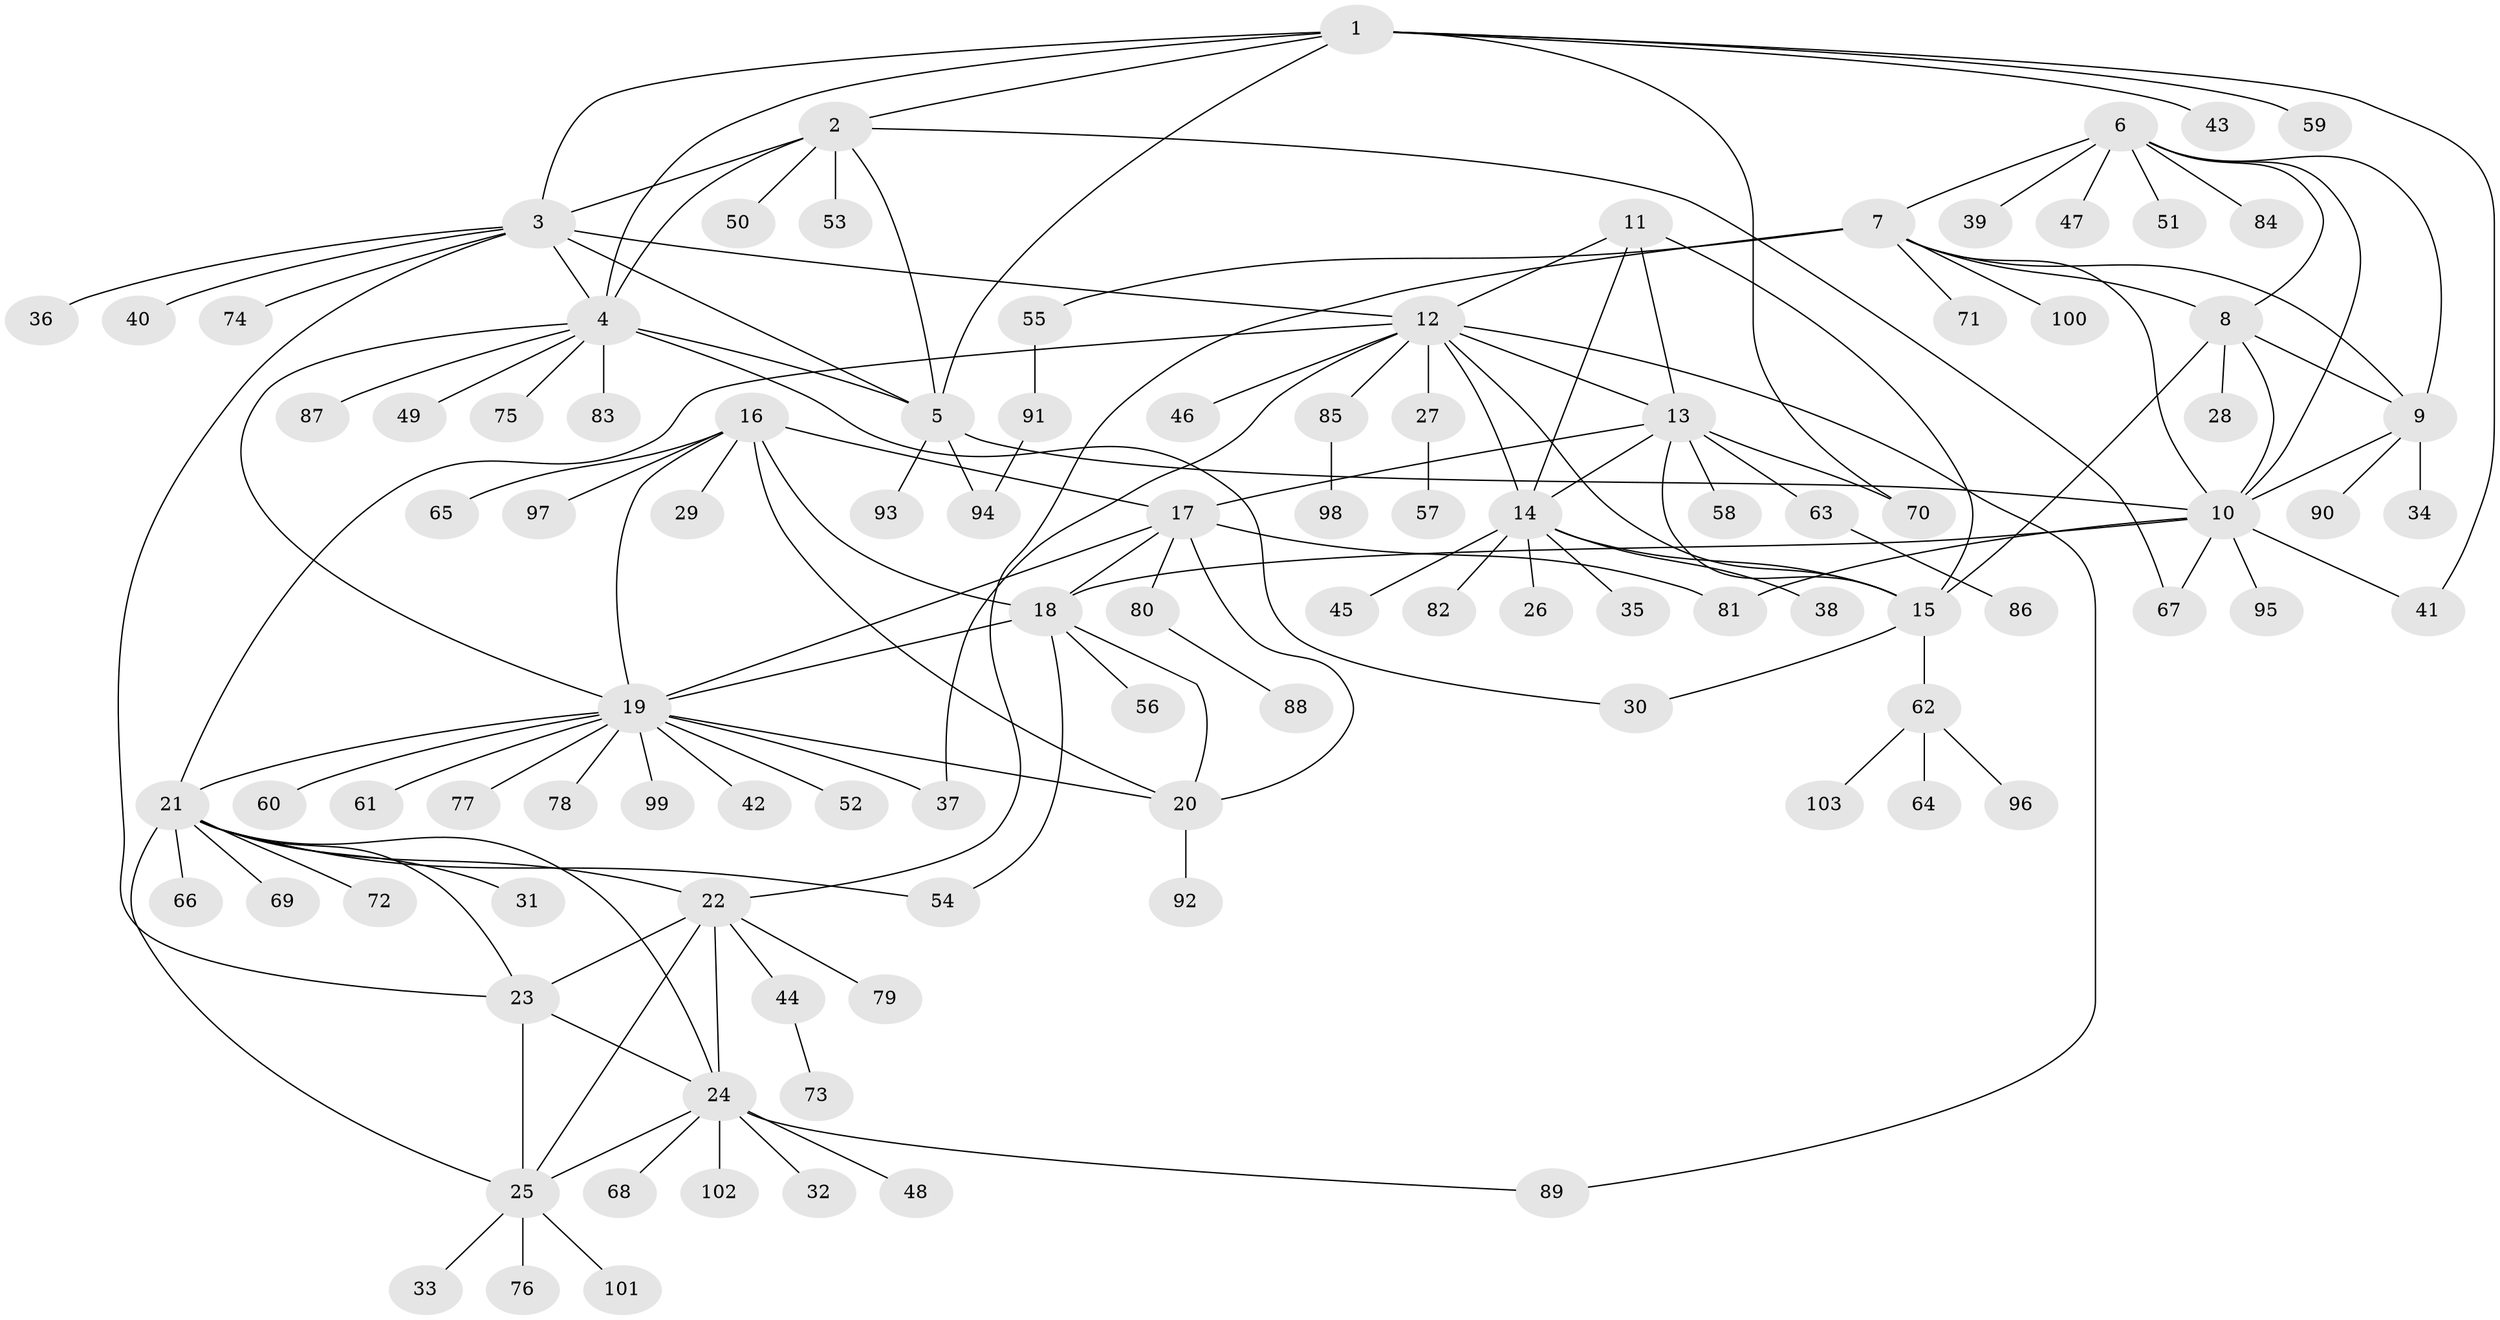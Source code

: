 // coarse degree distribution, {4: 0.16129032258064516, 6: 0.1935483870967742, 5: 0.03225806451612903, 10: 0.03225806451612903, 8: 0.06451612903225806, 9: 0.03225806451612903, 1: 0.3225806451612903, 2: 0.16129032258064516}
// Generated by graph-tools (version 1.1) at 2025/52/03/04/25 22:52:48]
// undirected, 103 vertices, 147 edges
graph export_dot {
  node [color=gray90,style=filled];
  1;
  2;
  3;
  4;
  5;
  6;
  7;
  8;
  9;
  10;
  11;
  12;
  13;
  14;
  15;
  16;
  17;
  18;
  19;
  20;
  21;
  22;
  23;
  24;
  25;
  26;
  27;
  28;
  29;
  30;
  31;
  32;
  33;
  34;
  35;
  36;
  37;
  38;
  39;
  40;
  41;
  42;
  43;
  44;
  45;
  46;
  47;
  48;
  49;
  50;
  51;
  52;
  53;
  54;
  55;
  56;
  57;
  58;
  59;
  60;
  61;
  62;
  63;
  64;
  65;
  66;
  67;
  68;
  69;
  70;
  71;
  72;
  73;
  74;
  75;
  76;
  77;
  78;
  79;
  80;
  81;
  82;
  83;
  84;
  85;
  86;
  87;
  88;
  89;
  90;
  91;
  92;
  93;
  94;
  95;
  96;
  97;
  98;
  99;
  100;
  101;
  102;
  103;
  1 -- 2;
  1 -- 3;
  1 -- 4;
  1 -- 5;
  1 -- 41;
  1 -- 43;
  1 -- 59;
  1 -- 70;
  2 -- 3;
  2 -- 4;
  2 -- 5;
  2 -- 50;
  2 -- 53;
  2 -- 67;
  3 -- 4;
  3 -- 5;
  3 -- 12;
  3 -- 23;
  3 -- 36;
  3 -- 40;
  3 -- 74;
  4 -- 5;
  4 -- 19;
  4 -- 30;
  4 -- 49;
  4 -- 75;
  4 -- 83;
  4 -- 87;
  5 -- 10;
  5 -- 93;
  5 -- 94;
  6 -- 7;
  6 -- 8;
  6 -- 9;
  6 -- 10;
  6 -- 39;
  6 -- 47;
  6 -- 51;
  6 -- 84;
  7 -- 8;
  7 -- 9;
  7 -- 10;
  7 -- 22;
  7 -- 55;
  7 -- 71;
  7 -- 100;
  8 -- 9;
  8 -- 10;
  8 -- 15;
  8 -- 28;
  9 -- 10;
  9 -- 34;
  9 -- 90;
  10 -- 18;
  10 -- 41;
  10 -- 67;
  10 -- 81;
  10 -- 95;
  11 -- 12;
  11 -- 13;
  11 -- 14;
  11 -- 15;
  12 -- 13;
  12 -- 14;
  12 -- 15;
  12 -- 21;
  12 -- 27;
  12 -- 37;
  12 -- 46;
  12 -- 85;
  12 -- 89;
  13 -- 14;
  13 -- 15;
  13 -- 17;
  13 -- 58;
  13 -- 63;
  13 -- 70;
  14 -- 15;
  14 -- 26;
  14 -- 35;
  14 -- 38;
  14 -- 45;
  14 -- 82;
  15 -- 30;
  15 -- 62;
  16 -- 17;
  16 -- 18;
  16 -- 19;
  16 -- 20;
  16 -- 29;
  16 -- 65;
  16 -- 97;
  17 -- 18;
  17 -- 19;
  17 -- 20;
  17 -- 80;
  17 -- 81;
  18 -- 19;
  18 -- 20;
  18 -- 54;
  18 -- 56;
  19 -- 20;
  19 -- 21;
  19 -- 37;
  19 -- 42;
  19 -- 52;
  19 -- 60;
  19 -- 61;
  19 -- 77;
  19 -- 78;
  19 -- 99;
  20 -- 92;
  21 -- 22;
  21 -- 23;
  21 -- 24;
  21 -- 25;
  21 -- 31;
  21 -- 54;
  21 -- 66;
  21 -- 69;
  21 -- 72;
  22 -- 23;
  22 -- 24;
  22 -- 25;
  22 -- 44;
  22 -- 79;
  23 -- 24;
  23 -- 25;
  24 -- 25;
  24 -- 32;
  24 -- 48;
  24 -- 68;
  24 -- 89;
  24 -- 102;
  25 -- 33;
  25 -- 76;
  25 -- 101;
  27 -- 57;
  44 -- 73;
  55 -- 91;
  62 -- 64;
  62 -- 96;
  62 -- 103;
  63 -- 86;
  80 -- 88;
  85 -- 98;
  91 -- 94;
}
